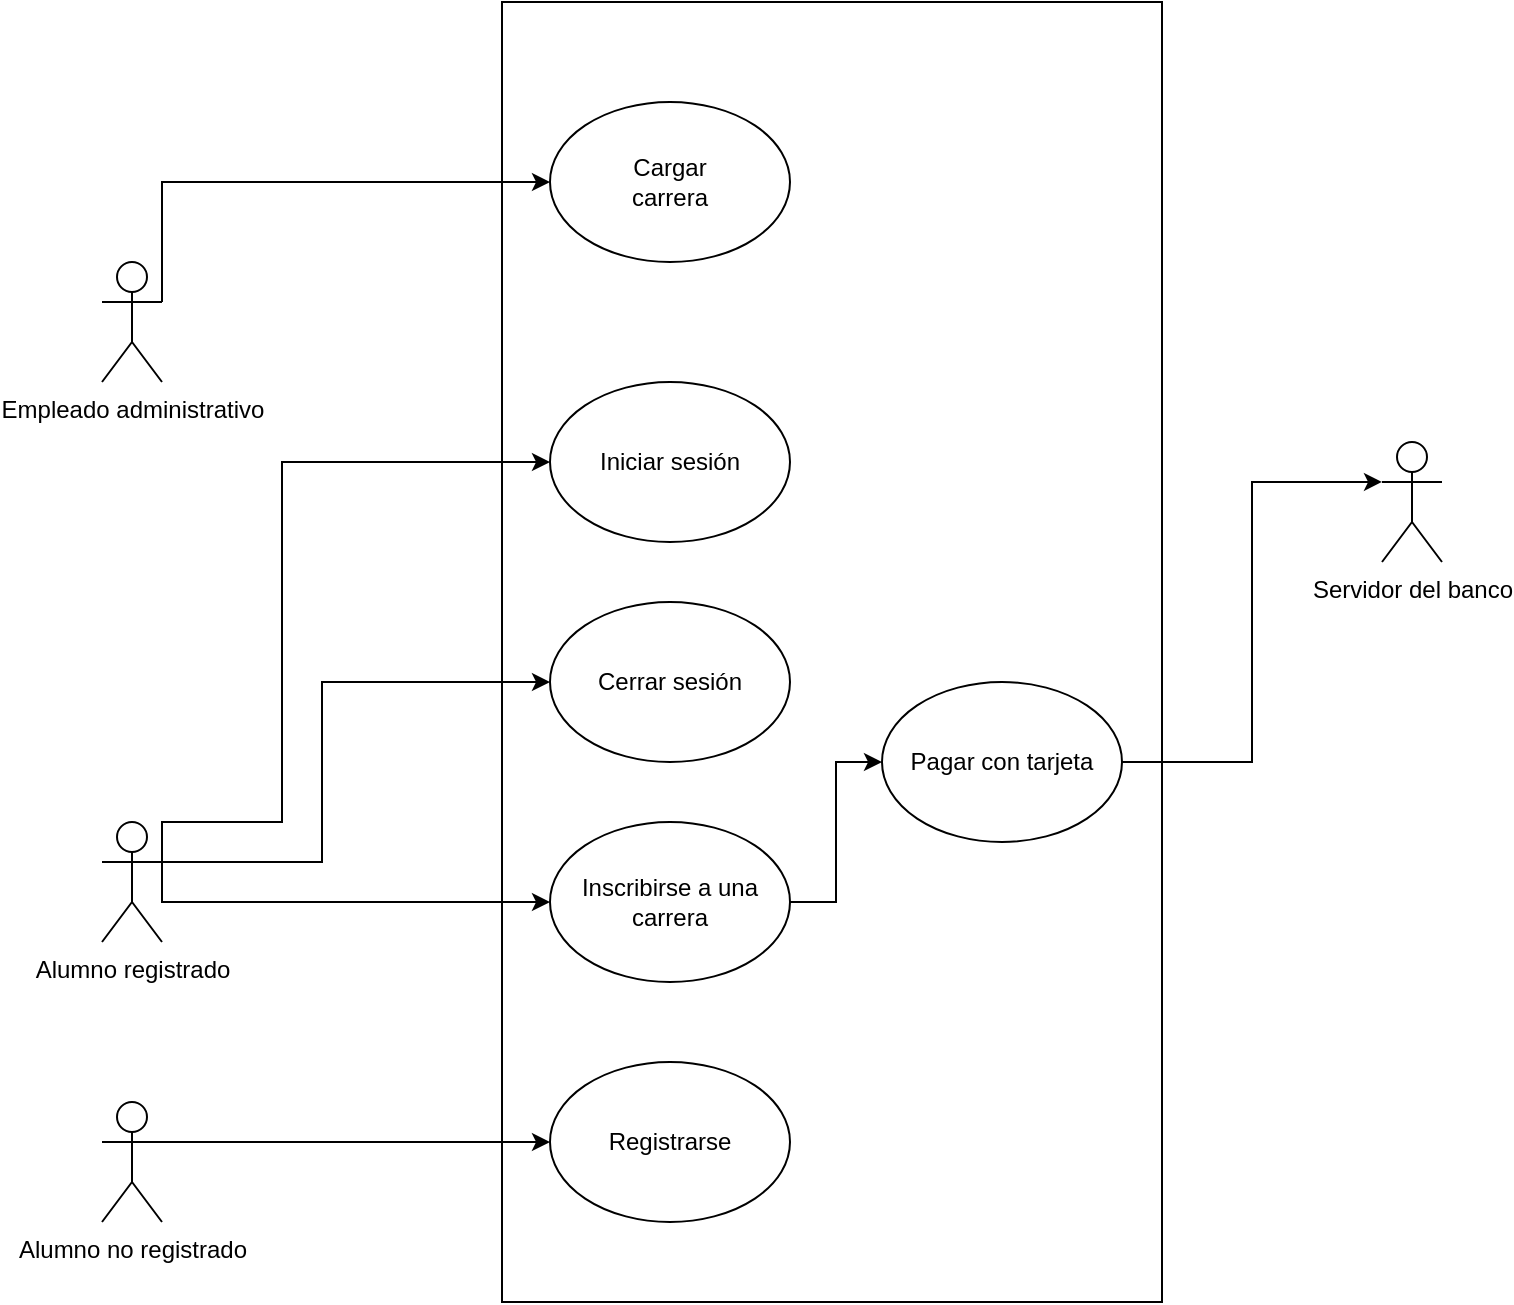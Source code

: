 <mxfile version="21.8.1" type="device">
  <diagram name="Page-1" id="V90xB7qdsa4RaNqBrD74">
    <mxGraphModel dx="794" dy="456" grid="1" gridSize="10" guides="1" tooltips="1" connect="1" arrows="1" fold="1" page="1" pageScale="1" pageWidth="827" pageHeight="1169" math="0" shadow="0">
      <root>
        <mxCell id="0" />
        <mxCell id="1" parent="0" />
        <mxCell id="zZHOFVr4RmUMuJw-N2Mc-1" value="" style="rounded=0;whiteSpace=wrap;html=1;" parent="1" vertex="1">
          <mxGeometry x="270" y="380" width="330" height="650" as="geometry" />
        </mxCell>
        <mxCell id="zZHOFVr4RmUMuJw-N2Mc-26" style="edgeStyle=orthogonalEdgeStyle;rounded=0;orthogonalLoop=1;jettySize=auto;html=1;exitX=1;exitY=0.333;exitDx=0;exitDy=0;exitPerimeter=0;entryX=0;entryY=0.5;entryDx=0;entryDy=0;" parent="1" source="zZHOFVr4RmUMuJw-N2Mc-2" target="zZHOFVr4RmUMuJw-N2Mc-10" edge="1">
          <mxGeometry relative="1" as="geometry">
            <Array as="points">
              <mxPoint x="100" y="470" />
            </Array>
          </mxGeometry>
        </mxCell>
        <mxCell id="zZHOFVr4RmUMuJw-N2Mc-27" style="edgeStyle=orthogonalEdgeStyle;rounded=0;orthogonalLoop=1;jettySize=auto;html=1;exitX=1;exitY=0.333;exitDx=0;exitDy=0;exitPerimeter=0;entryX=0;entryY=0.5;entryDx=0;entryDy=0;" parent="1" source="zZHOFVr4RmUMuJw-N2Mc-4" target="zZHOFVr4RmUMuJw-N2Mc-16" edge="1">
          <mxGeometry relative="1" as="geometry">
            <Array as="points">
              <mxPoint x="100" y="790" />
              <mxPoint x="160" y="790" />
              <mxPoint x="160" y="610" />
            </Array>
          </mxGeometry>
        </mxCell>
        <mxCell id="zZHOFVr4RmUMuJw-N2Mc-28" style="edgeStyle=orthogonalEdgeStyle;rounded=0;orthogonalLoop=1;jettySize=auto;html=1;exitX=1;exitY=0.333;exitDx=0;exitDy=0;exitPerimeter=0;entryX=0;entryY=0.5;entryDx=0;entryDy=0;" parent="1" source="zZHOFVr4RmUMuJw-N2Mc-4" target="zZHOFVr4RmUMuJw-N2Mc-17" edge="1">
          <mxGeometry relative="1" as="geometry">
            <Array as="points">
              <mxPoint x="180" y="810" />
              <mxPoint x="180" y="720" />
            </Array>
          </mxGeometry>
        </mxCell>
        <mxCell id="zZHOFVr4RmUMuJw-N2Mc-2" value="Empleado administrativo" style="shape=umlActor;verticalLabelPosition=bottom;verticalAlign=top;html=1;outlineConnect=0;rounded=0;" parent="1" vertex="1">
          <mxGeometry x="70" y="510" width="30" height="60" as="geometry" />
        </mxCell>
        <mxCell id="zZHOFVr4RmUMuJw-N2Mc-3" value="Servidor del banco" style="shape=umlActor;verticalLabelPosition=bottom;verticalAlign=top;html=1;outlineConnect=0;rounded=0;" parent="1" vertex="1">
          <mxGeometry x="710" y="600" width="30" height="60" as="geometry" />
        </mxCell>
        <mxCell id="zZHOFVr4RmUMuJw-N2Mc-15" style="edgeStyle=orthogonalEdgeStyle;rounded=0;orthogonalLoop=1;jettySize=auto;html=1;exitX=1;exitY=0.333;exitDx=0;exitDy=0;exitPerimeter=0;entryX=0;entryY=0.5;entryDx=0;entryDy=0;" parent="1" source="zZHOFVr4RmUMuJw-N2Mc-4" target="zZHOFVr4RmUMuJw-N2Mc-14" edge="1">
          <mxGeometry relative="1" as="geometry">
            <Array as="points">
              <mxPoint x="100" y="830" />
            </Array>
          </mxGeometry>
        </mxCell>
        <mxCell id="zZHOFVr4RmUMuJw-N2Mc-4" value="Alumno registrado" style="shape=umlActor;verticalLabelPosition=bottom;verticalAlign=top;html=1;outlineConnect=0;rounded=0;" parent="1" vertex="1">
          <mxGeometry x="70" y="790" width="30" height="60" as="geometry" />
        </mxCell>
        <mxCell id="zZHOFVr4RmUMuJw-N2Mc-10" value="" style="ellipse;whiteSpace=wrap;html=1;rounded=0;" parent="1" vertex="1">
          <mxGeometry x="294" y="430" width="120" height="80" as="geometry" />
        </mxCell>
        <mxCell id="zZHOFVr4RmUMuJw-N2Mc-11" value="Cargar carrera" style="text;html=1;strokeColor=none;fillColor=none;align=center;verticalAlign=middle;whiteSpace=wrap;rounded=0;" parent="1" vertex="1">
          <mxGeometry x="324" y="455" width="60" height="30" as="geometry" />
        </mxCell>
        <mxCell id="zZHOFVr4RmUMuJw-N2Mc-23" style="edgeStyle=orthogonalEdgeStyle;rounded=0;orthogonalLoop=1;jettySize=auto;html=1;exitX=1;exitY=0.5;exitDx=0;exitDy=0;entryX=0;entryY=0.5;entryDx=0;entryDy=0;" parent="1" source="zZHOFVr4RmUMuJw-N2Mc-14" target="zZHOFVr4RmUMuJw-N2Mc-22" edge="1">
          <mxGeometry relative="1" as="geometry" />
        </mxCell>
        <mxCell id="zZHOFVr4RmUMuJw-N2Mc-14" value="Inscribirse a una carrera" style="ellipse;whiteSpace=wrap;html=1;rounded=0;" parent="1" vertex="1">
          <mxGeometry x="294" y="790" width="120" height="80" as="geometry" />
        </mxCell>
        <mxCell id="zZHOFVr4RmUMuJw-N2Mc-16" value="Iniciar sesión" style="ellipse;whiteSpace=wrap;html=1;rounded=0;" parent="1" vertex="1">
          <mxGeometry x="294" y="570" width="120" height="80" as="geometry" />
        </mxCell>
        <mxCell id="zZHOFVr4RmUMuJw-N2Mc-17" value="Cerrar sesión" style="ellipse;whiteSpace=wrap;html=1;rounded=0;" parent="1" vertex="1">
          <mxGeometry x="294" y="680" width="120" height="80" as="geometry" />
        </mxCell>
        <mxCell id="zZHOFVr4RmUMuJw-N2Mc-25" style="edgeStyle=orthogonalEdgeStyle;rounded=0;orthogonalLoop=1;jettySize=auto;html=1;exitX=1;exitY=0.5;exitDx=0;exitDy=0;entryX=0;entryY=0.333;entryDx=0;entryDy=0;entryPerimeter=0;" parent="1" source="zZHOFVr4RmUMuJw-N2Mc-22" target="zZHOFVr4RmUMuJw-N2Mc-3" edge="1">
          <mxGeometry relative="1" as="geometry" />
        </mxCell>
        <mxCell id="zZHOFVr4RmUMuJw-N2Mc-22" value="Pagar con tarjeta" style="ellipse;whiteSpace=wrap;html=1;rounded=0;" parent="1" vertex="1">
          <mxGeometry x="460" y="720" width="120" height="80" as="geometry" />
        </mxCell>
        <mxCell id="cdjQ2TuP-MHvI4_-UoVw-6" style="edgeStyle=orthogonalEdgeStyle;rounded=0;orthogonalLoop=1;jettySize=auto;html=1;exitX=1;exitY=0.333;exitDx=0;exitDy=0;exitPerimeter=0;entryX=0;entryY=0.5;entryDx=0;entryDy=0;" parent="1" source="cdjQ2TuP-MHvI4_-UoVw-4" target="cdjQ2TuP-MHvI4_-UoVw-5" edge="1">
          <mxGeometry relative="1" as="geometry" />
        </mxCell>
        <mxCell id="cdjQ2TuP-MHvI4_-UoVw-4" value="Alumno no registrado" style="shape=umlActor;verticalLabelPosition=bottom;verticalAlign=top;html=1;outlineConnect=0;rounded=0;" parent="1" vertex="1">
          <mxGeometry x="70" y="930" width="30" height="60" as="geometry" />
        </mxCell>
        <mxCell id="cdjQ2TuP-MHvI4_-UoVw-5" value="Registrarse" style="ellipse;whiteSpace=wrap;html=1;rounded=0;" parent="1" vertex="1">
          <mxGeometry x="294" y="910" width="120" height="80" as="geometry" />
        </mxCell>
      </root>
    </mxGraphModel>
  </diagram>
</mxfile>
